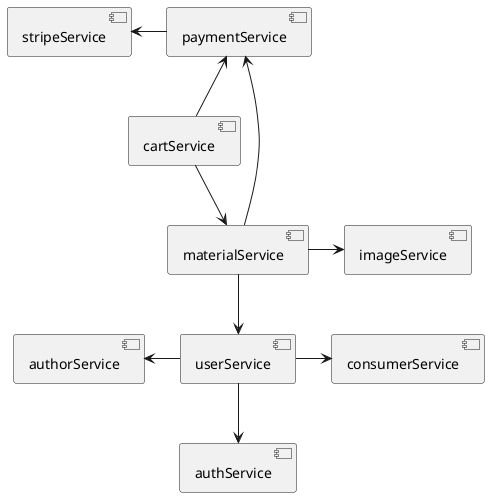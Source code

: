 @startuml

component cartService as cart
component authorService as author
component userService as user
component consumerService as consumer
component stripeService as stripe
component paymentService as payment
component materialService as material
component imageService as image
component authService as auth

stripe <- payment 
user -> consumer
author <- user
user --> auth

payment <-- cart
cart --> material

material --> user
material --> payment

material -> image

@enduml
